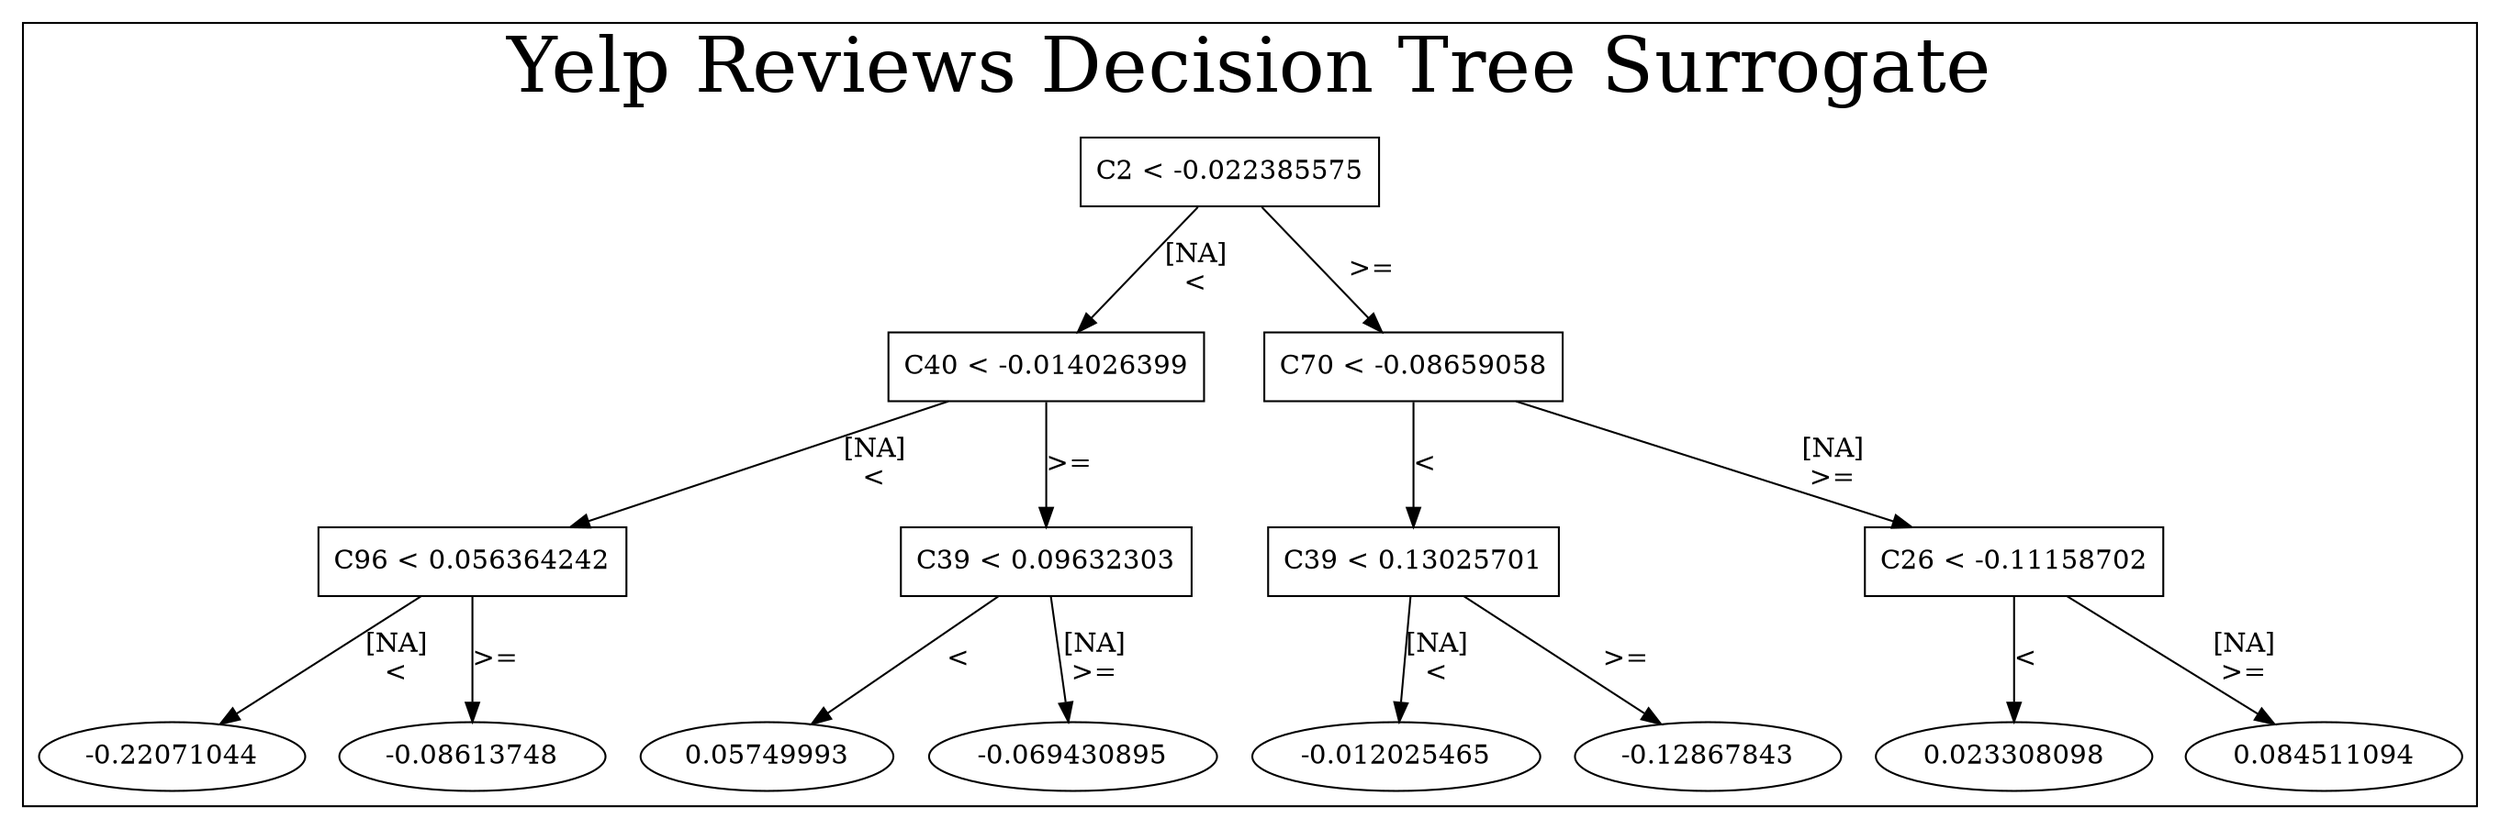 /*
Generated by:
    http://https://github.com/h2oai/h2o-3/tree/master/h2o-genmodel/src/main/java/hex/genmodel/tools/PrintMojo.java
*/

/*
On a mac:

$ brew install graphviz
$ dot -Tpng file.gv -o file.png
$ open file.png
*/

digraph G {

subgraph cluster_0 {
/* Nodes */

/* Level 0 */
{
"SG_0_Node_0" [shape=box, fontsize=14, label="C2 < -0.022385575"]
}

/* Level 1 */
{
"SG_0_Node_1" [shape=box, fontsize=14, label="C40 < -0.014026399"]
"SG_0_Node_2" [shape=box, fontsize=14, label="C70 < -0.08659058"]
}

/* Level 2 */
{
"SG_0_Node_3" [shape=box, fontsize=14, label="C96 < 0.056364242"]
"SG_0_Node_4" [shape=box, fontsize=14, label="C39 < 0.09632303"]
"SG_0_Node_5" [shape=box, fontsize=14, label="C39 < 0.13025701"]
"SG_0_Node_6" [shape=box, fontsize=14, label="C26 < -0.11158702"]
}

/* Level 3 */
{
"SG_0_Node_15" [fontsize=14, label="-0.22071044"]
"SG_0_Node_16" [fontsize=14, label="-0.08613748"]
"SG_0_Node_17" [fontsize=14, label="0.05749993"]
"SG_0_Node_18" [fontsize=14, label="-0.069430895"]
"SG_0_Node_19" [fontsize=14, label="-0.012025465"]
"SG_0_Node_20" [fontsize=14, label="-0.12867843"]
"SG_0_Node_21" [fontsize=14, label="0.023308098"]
"SG_0_Node_22" [fontsize=14, label="0.084511094"]
}

/* Edges */
"SG_0_Node_0" -> "SG_0_Node_1" [fontsize=14, label="[NA]\n<\n"]
"SG_0_Node_0" -> "SG_0_Node_2" [fontsize=14, label=">=\n"]
"SG_0_Node_2" -> "SG_0_Node_5" [fontsize=14, label="<\n"]
"SG_0_Node_2" -> "SG_0_Node_6" [fontsize=14, label="[NA]\n>=\n"]
"SG_0_Node_6" -> "SG_0_Node_21" [fontsize=14, label="<\n"]
"SG_0_Node_6" -> "SG_0_Node_22" [fontsize=14, label="[NA]\n>=\n"]
"SG_0_Node_5" -> "SG_0_Node_19" [fontsize=14, label="[NA]\n<\n"]
"SG_0_Node_5" -> "SG_0_Node_20" [fontsize=14, label=">=\n"]
"SG_0_Node_1" -> "SG_0_Node_3" [fontsize=14, label="[NA]\n<\n"]
"SG_0_Node_1" -> "SG_0_Node_4" [fontsize=14, label=">=\n"]
"SG_0_Node_4" -> "SG_0_Node_17" [fontsize=14, label="<\n"]
"SG_0_Node_4" -> "SG_0_Node_18" [fontsize=14, label="[NA]\n>=\n"]
"SG_0_Node_3" -> "SG_0_Node_15" [fontsize=14, label="[NA]\n<\n"]
"SG_0_Node_3" -> "SG_0_Node_16" [fontsize=14, label=">=\n"]

fontsize=40
label="Yelp Reviews Decision Tree Surrogate"
}

}

